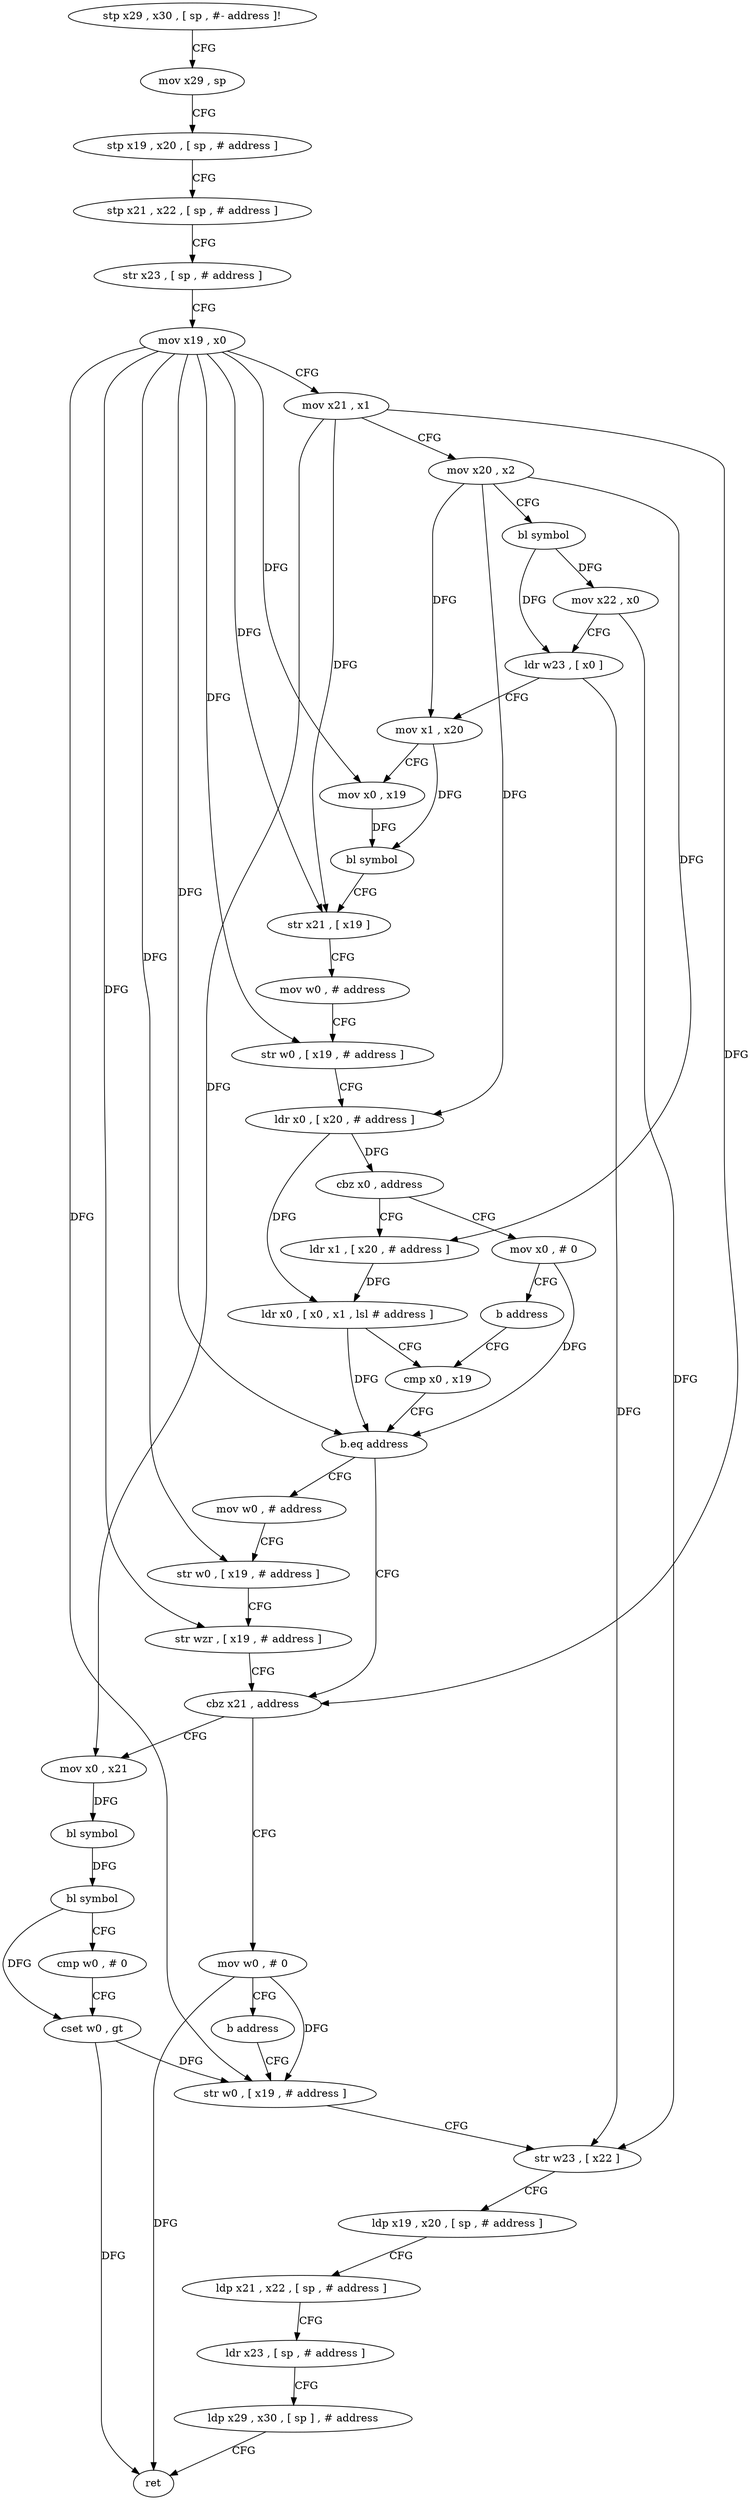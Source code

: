 digraph "func" {
"123604" [label = "stp x29 , x30 , [ sp , #- address ]!" ]
"123608" [label = "mov x29 , sp" ]
"123612" [label = "stp x19 , x20 , [ sp , # address ]" ]
"123616" [label = "stp x21 , x22 , [ sp , # address ]" ]
"123620" [label = "str x23 , [ sp , # address ]" ]
"123624" [label = "mov x19 , x0" ]
"123628" [label = "mov x21 , x1" ]
"123632" [label = "mov x20 , x2" ]
"123636" [label = "bl symbol" ]
"123640" [label = "mov x22 , x0" ]
"123644" [label = "ldr w23 , [ x0 ]" ]
"123648" [label = "mov x1 , x20" ]
"123652" [label = "mov x0 , x19" ]
"123656" [label = "bl symbol" ]
"123660" [label = "str x21 , [ x19 ]" ]
"123664" [label = "mov w0 , # address" ]
"123668" [label = "str w0 , [ x19 , # address ]" ]
"123672" [label = "ldr x0 , [ x20 , # address ]" ]
"123676" [label = "cbz x0 , address" ]
"123760" [label = "mov x0 , # 0" ]
"123680" [label = "ldr x1 , [ x20 , # address ]" ]
"123764" [label = "b address" ]
"123688" [label = "cmp x0 , x19" ]
"123684" [label = "ldr x0 , [ x0 , x1 , lsl # address ]" ]
"123692" [label = "b.eq address" ]
"123708" [label = "cbz x21 , address" ]
"123696" [label = "mov w0 , # address" ]
"123768" [label = "mov w0 , # 0" ]
"123712" [label = "mov x0 , x21" ]
"123700" [label = "str w0 , [ x19 , # address ]" ]
"123704" [label = "str wzr , [ x19 , # address ]" ]
"123772" [label = "b address" ]
"123732" [label = "str w0 , [ x19 , # address ]" ]
"123716" [label = "bl symbol" ]
"123720" [label = "bl symbol" ]
"123724" [label = "cmp w0 , # 0" ]
"123728" [label = "cset w0 , gt" ]
"123736" [label = "str w23 , [ x22 ]" ]
"123740" [label = "ldp x19 , x20 , [ sp , # address ]" ]
"123744" [label = "ldp x21 , x22 , [ sp , # address ]" ]
"123748" [label = "ldr x23 , [ sp , # address ]" ]
"123752" [label = "ldp x29 , x30 , [ sp ] , # address" ]
"123756" [label = "ret" ]
"123604" -> "123608" [ label = "CFG" ]
"123608" -> "123612" [ label = "CFG" ]
"123612" -> "123616" [ label = "CFG" ]
"123616" -> "123620" [ label = "CFG" ]
"123620" -> "123624" [ label = "CFG" ]
"123624" -> "123628" [ label = "CFG" ]
"123624" -> "123652" [ label = "DFG" ]
"123624" -> "123660" [ label = "DFG" ]
"123624" -> "123668" [ label = "DFG" ]
"123624" -> "123692" [ label = "DFG" ]
"123624" -> "123700" [ label = "DFG" ]
"123624" -> "123704" [ label = "DFG" ]
"123624" -> "123732" [ label = "DFG" ]
"123628" -> "123632" [ label = "CFG" ]
"123628" -> "123660" [ label = "DFG" ]
"123628" -> "123708" [ label = "DFG" ]
"123628" -> "123712" [ label = "DFG" ]
"123632" -> "123636" [ label = "CFG" ]
"123632" -> "123648" [ label = "DFG" ]
"123632" -> "123672" [ label = "DFG" ]
"123632" -> "123680" [ label = "DFG" ]
"123636" -> "123640" [ label = "DFG" ]
"123636" -> "123644" [ label = "DFG" ]
"123640" -> "123644" [ label = "CFG" ]
"123640" -> "123736" [ label = "DFG" ]
"123644" -> "123648" [ label = "CFG" ]
"123644" -> "123736" [ label = "DFG" ]
"123648" -> "123652" [ label = "CFG" ]
"123648" -> "123656" [ label = "DFG" ]
"123652" -> "123656" [ label = "DFG" ]
"123656" -> "123660" [ label = "CFG" ]
"123660" -> "123664" [ label = "CFG" ]
"123664" -> "123668" [ label = "CFG" ]
"123668" -> "123672" [ label = "CFG" ]
"123672" -> "123676" [ label = "DFG" ]
"123672" -> "123684" [ label = "DFG" ]
"123676" -> "123760" [ label = "CFG" ]
"123676" -> "123680" [ label = "CFG" ]
"123760" -> "123764" [ label = "CFG" ]
"123760" -> "123692" [ label = "DFG" ]
"123680" -> "123684" [ label = "DFG" ]
"123764" -> "123688" [ label = "CFG" ]
"123688" -> "123692" [ label = "CFG" ]
"123684" -> "123688" [ label = "CFG" ]
"123684" -> "123692" [ label = "DFG" ]
"123692" -> "123708" [ label = "CFG" ]
"123692" -> "123696" [ label = "CFG" ]
"123708" -> "123768" [ label = "CFG" ]
"123708" -> "123712" [ label = "CFG" ]
"123696" -> "123700" [ label = "CFG" ]
"123768" -> "123772" [ label = "CFG" ]
"123768" -> "123732" [ label = "DFG" ]
"123768" -> "123756" [ label = "DFG" ]
"123712" -> "123716" [ label = "DFG" ]
"123700" -> "123704" [ label = "CFG" ]
"123704" -> "123708" [ label = "CFG" ]
"123772" -> "123732" [ label = "CFG" ]
"123732" -> "123736" [ label = "CFG" ]
"123716" -> "123720" [ label = "DFG" ]
"123720" -> "123724" [ label = "CFG" ]
"123720" -> "123728" [ label = "DFG" ]
"123724" -> "123728" [ label = "CFG" ]
"123728" -> "123732" [ label = "DFG" ]
"123728" -> "123756" [ label = "DFG" ]
"123736" -> "123740" [ label = "CFG" ]
"123740" -> "123744" [ label = "CFG" ]
"123744" -> "123748" [ label = "CFG" ]
"123748" -> "123752" [ label = "CFG" ]
"123752" -> "123756" [ label = "CFG" ]
}
